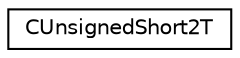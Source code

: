 digraph "Graphical Class Hierarchy"
{
 // LATEX_PDF_SIZE
  edge [fontname="Helvetica",fontsize="10",labelfontname="Helvetica",labelfontsize="10"];
  node [fontname="Helvetica",fontsize="10",shape=record];
  rankdir="LR";
  Node0 [label="CUnsignedShort2T",height=0.2,width=0.4,color="black", fillcolor="white", style="filled",URL="$structCUnsignedShort2T.html",tooltip="Help struct used to store two integral types as one entity."];
}
